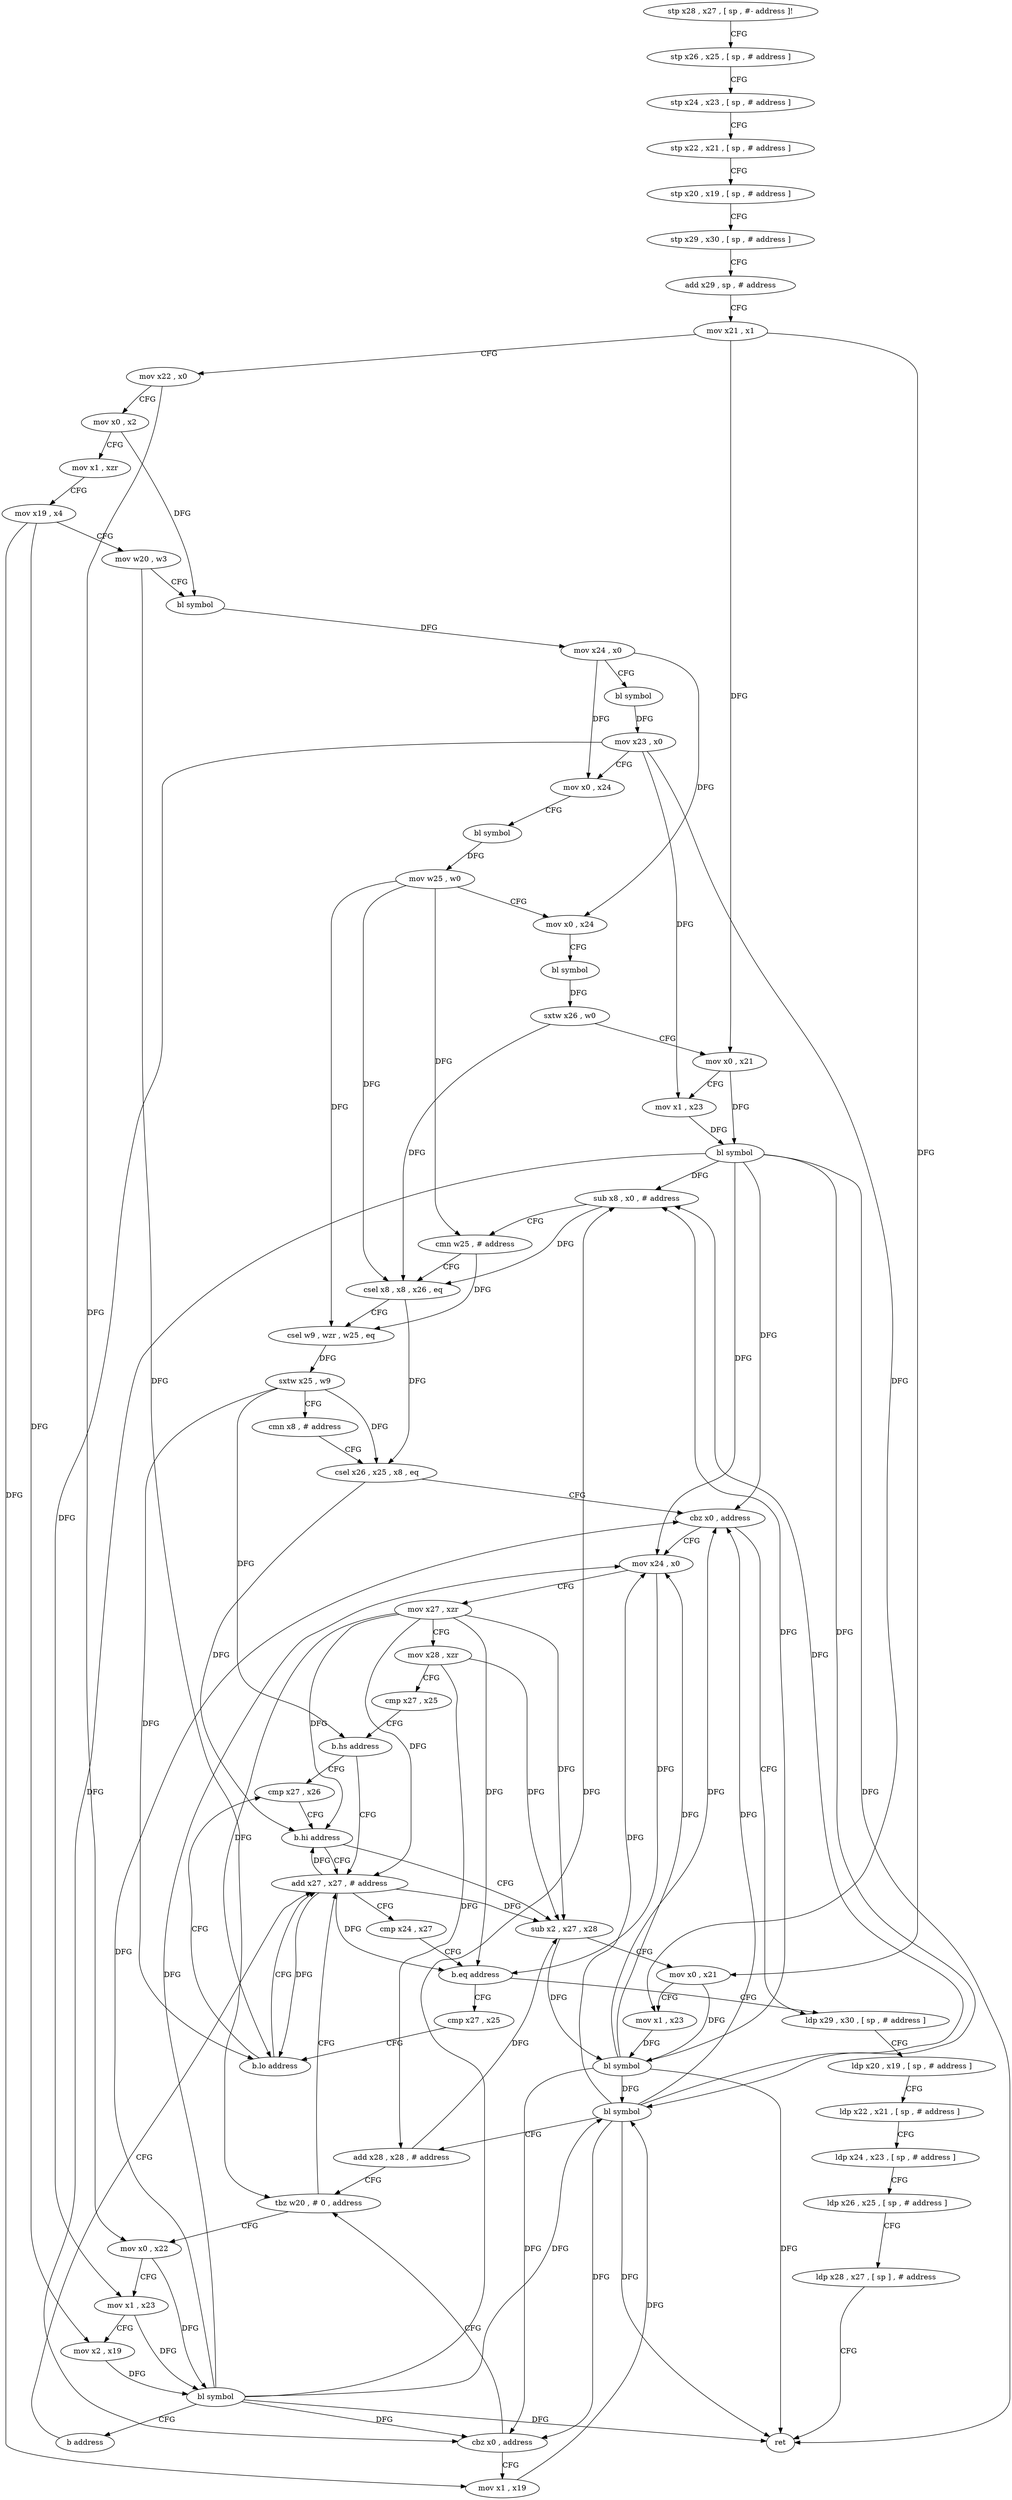digraph "func" {
"91588" [label = "stp x28 , x27 , [ sp , #- address ]!" ]
"91592" [label = "stp x26 , x25 , [ sp , # address ]" ]
"91596" [label = "stp x24 , x23 , [ sp , # address ]" ]
"91600" [label = "stp x22 , x21 , [ sp , # address ]" ]
"91604" [label = "stp x20 , x19 , [ sp , # address ]" ]
"91608" [label = "stp x29 , x30 , [ sp , # address ]" ]
"91612" [label = "add x29 , sp , # address" ]
"91616" [label = "mov x21 , x1" ]
"91620" [label = "mov x22 , x0" ]
"91624" [label = "mov x0 , x2" ]
"91628" [label = "mov x1 , xzr" ]
"91632" [label = "mov x19 , x4" ]
"91636" [label = "mov w20 , w3" ]
"91640" [label = "bl symbol" ]
"91644" [label = "mov x24 , x0" ]
"91648" [label = "bl symbol" ]
"91652" [label = "mov x23 , x0" ]
"91656" [label = "mov x0 , x24" ]
"91660" [label = "bl symbol" ]
"91664" [label = "mov w25 , w0" ]
"91668" [label = "mov x0 , x24" ]
"91672" [label = "bl symbol" ]
"91676" [label = "sxtw x26 , w0" ]
"91680" [label = "mov x0 , x21" ]
"91684" [label = "mov x1 , x23" ]
"91688" [label = "bl symbol" ]
"91692" [label = "sub x8 , x0 , # address" ]
"91696" [label = "cmn w25 , # address" ]
"91700" [label = "csel x8 , x8 , x26 , eq" ]
"91704" [label = "csel w9 , wzr , w25 , eq" ]
"91708" [label = "sxtw x25 , w9" ]
"91712" [label = "cmn x8 , # address" ]
"91716" [label = "csel x26 , x25 , x8 , eq" ]
"91720" [label = "cbz x0 , address" ]
"91828" [label = "ldp x29 , x30 , [ sp , # address ]" ]
"91724" [label = "mov x24 , x0" ]
"91832" [label = "ldp x20 , x19 , [ sp , # address ]" ]
"91836" [label = "ldp x22 , x21 , [ sp , # address ]" ]
"91840" [label = "ldp x24 , x23 , [ sp , # address ]" ]
"91844" [label = "ldp x26 , x25 , [ sp , # address ]" ]
"91848" [label = "ldp x28 , x27 , [ sp ] , # address" ]
"91852" [label = "ret" ]
"91728" [label = "mov x27 , xzr" ]
"91732" [label = "mov x28 , xzr" ]
"91736" [label = "cmp x27 , x25" ]
"91740" [label = "b.hs address" ]
"91764" [label = "cmp x27 , x26" ]
"91744" [label = "add x27 , x27 , # address" ]
"91768" [label = "b.hi address" ]
"91772" [label = "sub x2 , x27 , x28" ]
"91748" [label = "cmp x24 , x27" ]
"91752" [label = "b.eq address" ]
"91756" [label = "cmp x27 , x25" ]
"91776" [label = "mov x0 , x21" ]
"91780" [label = "mov x1 , x23" ]
"91784" [label = "bl symbol" ]
"91788" [label = "cbz x0 , address" ]
"91804" [label = "tbz w20 , # 0 , address" ]
"91792" [label = "mov x1 , x19" ]
"91760" [label = "b.lo address" ]
"91808" [label = "mov x0 , x22" ]
"91796" [label = "bl symbol" ]
"91800" [label = "add x28 , x28 , # address" ]
"91812" [label = "mov x1 , x23" ]
"91816" [label = "mov x2 , x19" ]
"91820" [label = "bl symbol" ]
"91824" [label = "b address" ]
"91588" -> "91592" [ label = "CFG" ]
"91592" -> "91596" [ label = "CFG" ]
"91596" -> "91600" [ label = "CFG" ]
"91600" -> "91604" [ label = "CFG" ]
"91604" -> "91608" [ label = "CFG" ]
"91608" -> "91612" [ label = "CFG" ]
"91612" -> "91616" [ label = "CFG" ]
"91616" -> "91620" [ label = "CFG" ]
"91616" -> "91680" [ label = "DFG" ]
"91616" -> "91776" [ label = "DFG" ]
"91620" -> "91624" [ label = "CFG" ]
"91620" -> "91808" [ label = "DFG" ]
"91624" -> "91628" [ label = "CFG" ]
"91624" -> "91640" [ label = "DFG" ]
"91628" -> "91632" [ label = "CFG" ]
"91632" -> "91636" [ label = "CFG" ]
"91632" -> "91792" [ label = "DFG" ]
"91632" -> "91816" [ label = "DFG" ]
"91636" -> "91640" [ label = "CFG" ]
"91636" -> "91804" [ label = "DFG" ]
"91640" -> "91644" [ label = "DFG" ]
"91644" -> "91648" [ label = "CFG" ]
"91644" -> "91656" [ label = "DFG" ]
"91644" -> "91668" [ label = "DFG" ]
"91648" -> "91652" [ label = "DFG" ]
"91652" -> "91656" [ label = "CFG" ]
"91652" -> "91684" [ label = "DFG" ]
"91652" -> "91780" [ label = "DFG" ]
"91652" -> "91812" [ label = "DFG" ]
"91656" -> "91660" [ label = "CFG" ]
"91660" -> "91664" [ label = "DFG" ]
"91664" -> "91668" [ label = "CFG" ]
"91664" -> "91696" [ label = "DFG" ]
"91664" -> "91700" [ label = "DFG" ]
"91664" -> "91704" [ label = "DFG" ]
"91668" -> "91672" [ label = "CFG" ]
"91672" -> "91676" [ label = "DFG" ]
"91676" -> "91680" [ label = "CFG" ]
"91676" -> "91700" [ label = "DFG" ]
"91680" -> "91684" [ label = "CFG" ]
"91680" -> "91688" [ label = "DFG" ]
"91684" -> "91688" [ label = "DFG" ]
"91688" -> "91692" [ label = "DFG" ]
"91688" -> "91720" [ label = "DFG" ]
"91688" -> "91852" [ label = "DFG" ]
"91688" -> "91724" [ label = "DFG" ]
"91688" -> "91788" [ label = "DFG" ]
"91688" -> "91796" [ label = "DFG" ]
"91692" -> "91696" [ label = "CFG" ]
"91692" -> "91700" [ label = "DFG" ]
"91696" -> "91700" [ label = "CFG" ]
"91696" -> "91704" [ label = "DFG" ]
"91700" -> "91704" [ label = "CFG" ]
"91700" -> "91716" [ label = "DFG" ]
"91704" -> "91708" [ label = "DFG" ]
"91708" -> "91712" [ label = "CFG" ]
"91708" -> "91716" [ label = "DFG" ]
"91708" -> "91740" [ label = "DFG" ]
"91708" -> "91760" [ label = "DFG" ]
"91712" -> "91716" [ label = "CFG" ]
"91716" -> "91720" [ label = "CFG" ]
"91716" -> "91768" [ label = "DFG" ]
"91720" -> "91828" [ label = "CFG" ]
"91720" -> "91724" [ label = "CFG" ]
"91828" -> "91832" [ label = "CFG" ]
"91724" -> "91728" [ label = "CFG" ]
"91724" -> "91752" [ label = "DFG" ]
"91832" -> "91836" [ label = "CFG" ]
"91836" -> "91840" [ label = "CFG" ]
"91840" -> "91844" [ label = "CFG" ]
"91844" -> "91848" [ label = "CFG" ]
"91848" -> "91852" [ label = "CFG" ]
"91728" -> "91732" [ label = "CFG" ]
"91728" -> "91768" [ label = "DFG" ]
"91728" -> "91744" [ label = "DFG" ]
"91728" -> "91752" [ label = "DFG" ]
"91728" -> "91772" [ label = "DFG" ]
"91728" -> "91760" [ label = "DFG" ]
"91732" -> "91736" [ label = "CFG" ]
"91732" -> "91772" [ label = "DFG" ]
"91732" -> "91800" [ label = "DFG" ]
"91736" -> "91740" [ label = "CFG" ]
"91740" -> "91764" [ label = "CFG" ]
"91740" -> "91744" [ label = "CFG" ]
"91764" -> "91768" [ label = "CFG" ]
"91744" -> "91748" [ label = "CFG" ]
"91744" -> "91768" [ label = "DFG" ]
"91744" -> "91752" [ label = "DFG" ]
"91744" -> "91772" [ label = "DFG" ]
"91744" -> "91760" [ label = "DFG" ]
"91768" -> "91744" [ label = "CFG" ]
"91768" -> "91772" [ label = "CFG" ]
"91772" -> "91776" [ label = "CFG" ]
"91772" -> "91784" [ label = "DFG" ]
"91748" -> "91752" [ label = "CFG" ]
"91752" -> "91828" [ label = "CFG" ]
"91752" -> "91756" [ label = "CFG" ]
"91756" -> "91760" [ label = "CFG" ]
"91776" -> "91780" [ label = "CFG" ]
"91776" -> "91784" [ label = "DFG" ]
"91780" -> "91784" [ label = "DFG" ]
"91784" -> "91788" [ label = "DFG" ]
"91784" -> "91692" [ label = "DFG" ]
"91784" -> "91720" [ label = "DFG" ]
"91784" -> "91724" [ label = "DFG" ]
"91784" -> "91852" [ label = "DFG" ]
"91784" -> "91796" [ label = "DFG" ]
"91788" -> "91804" [ label = "CFG" ]
"91788" -> "91792" [ label = "CFG" ]
"91804" -> "91744" [ label = "CFG" ]
"91804" -> "91808" [ label = "CFG" ]
"91792" -> "91796" [ label = "DFG" ]
"91760" -> "91744" [ label = "CFG" ]
"91760" -> "91764" [ label = "CFG" ]
"91808" -> "91812" [ label = "CFG" ]
"91808" -> "91820" [ label = "DFG" ]
"91796" -> "91800" [ label = "CFG" ]
"91796" -> "91692" [ label = "DFG" ]
"91796" -> "91720" [ label = "DFG" ]
"91796" -> "91724" [ label = "DFG" ]
"91796" -> "91788" [ label = "DFG" ]
"91796" -> "91852" [ label = "DFG" ]
"91800" -> "91804" [ label = "CFG" ]
"91800" -> "91772" [ label = "DFG" ]
"91812" -> "91816" [ label = "CFG" ]
"91812" -> "91820" [ label = "DFG" ]
"91816" -> "91820" [ label = "DFG" ]
"91820" -> "91824" [ label = "CFG" ]
"91820" -> "91692" [ label = "DFG" ]
"91820" -> "91720" [ label = "DFG" ]
"91820" -> "91724" [ label = "DFG" ]
"91820" -> "91788" [ label = "DFG" ]
"91820" -> "91852" [ label = "DFG" ]
"91820" -> "91796" [ label = "DFG" ]
"91824" -> "91744" [ label = "CFG" ]
}
